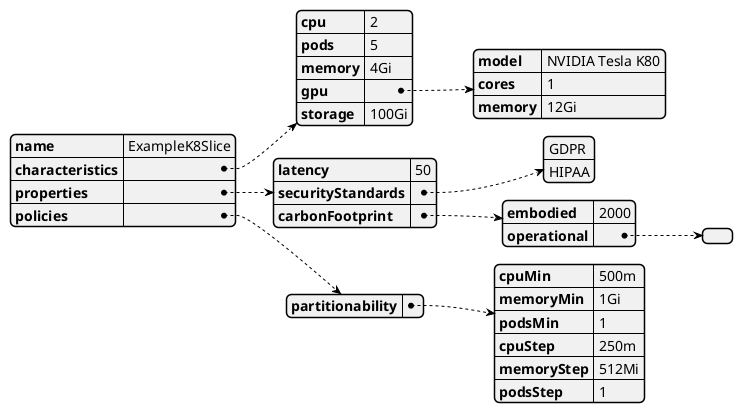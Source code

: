 @startjson
{
    "name": "ExampleK8Slice",
    "characteristics": {
        "cpu": "2",
        "pods": "5",
        "memory": "4Gi",
        "gpu": {
            "model": "NVIDIA Tesla K80",
            "cores": "1",
            "memory": "12Gi"
        },
        "storage": "100Gi"
    },
    "properties": {
        "latency": 50,
        "securityStandards": [
            "GDPR",
            "HIPAA"
        ],
        "carbonFootprint": {
            "embodied": 2000,
            "operational": []
        }
    },
    "policies": {
        "partitionability": {
            "cpuMin": "500m",
            "memoryMin": "1Gi",
            "podsMin": "1",
            "cpuStep": "250m",
            "memoryStep": "512Mi",
            "podsStep": "1"
        }
    }
}

@endjson
